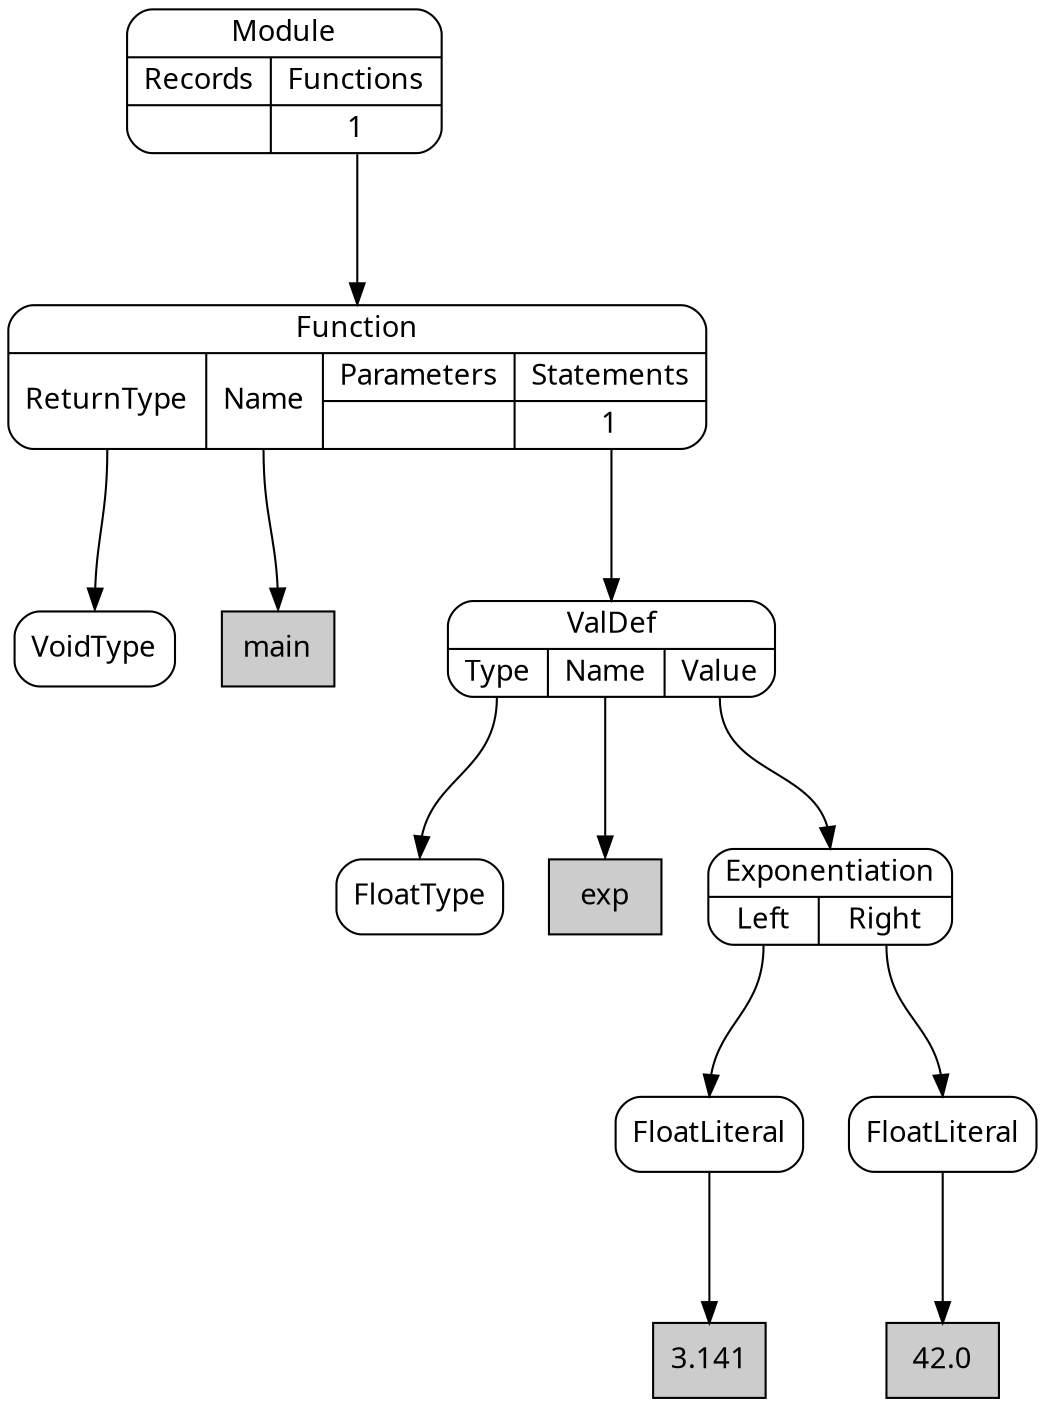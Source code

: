 digraph {
node [shape=Mrecord, style=filled, fillcolor=white, fontname="Calibri"];
graph [ordering=out, nodesep=0.3, ranksep=1];

# SimpleNode VoidType
node0 [label="VoidType", tooltip="VoidType"]

# DeclarationLiteral main
node1 [shape=box, label="main", fillcolor="#cccccc", tooltip="main"]

# SimpleNode FloatType
node2 [label="FloatType", tooltip="FloatType"]

# DeclarationLiteral exp
node3 [shape=box, label="exp", fillcolor="#cccccc", tooltip="exp"]

# Literal 3.141
node4 [shape=box, label="3.141", fillcolor="#cccccc", tooltip="3.141"]

# SimpleNode FloatLiteral
node5:s -> node4:n
node5 [label="FloatLiteral", tooltip="FloatLiteral"]

# Literal 42.0
node6 [shape=box, label="42.0", fillcolor="#cccccc", tooltip="42.0"]

# SimpleNode FloatLiteral
node7:s -> node6:n
node7 [label="FloatLiteral", tooltip="FloatLiteral"]

# PortNode Exponentiation
node8:p0:s -> node5:n
node8:p1:s -> node7:n
node8 [label="{Exponentiation|{<p0>Left|<p1>Right}}", tooltip="Exponentiation"]

# PortNode ValDef
node9:p0:s -> node2:n
node9:p1:s -> node3:n
node9:p2:s -> node8:n
node9 [label="{ValDef|{<p0>Type|<p1>Name|<p2>Value}}", tooltip="ValDef"]

# PortNode Function
node10:p0:s -> node0:n
node10:p1:s -> node1:n
node10:p3_0:s -> node9:n
node10 [label="{Function|{<p0>ReturnType|<p1>Name|{Parameters|{}}|{Statements|{<p3_0>1}}}}", tooltip="Function"]

# PortNode Module
node11:p1_0:s -> node10:n
node11 [label="{Module|{{Records|{}}|{Functions|{<p1_0>1}}}}", tooltip="Module"]

}

